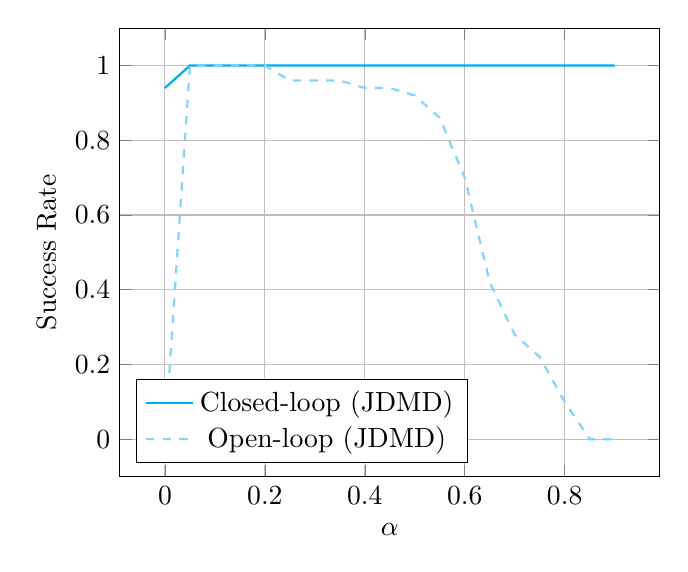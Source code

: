 % Recommended preamble:
\begin{tikzpicture}
\begin{axis}[xmajorgrids, ymajorgrids, xlabel={$\alpha$}, ylabel={Success Rate}, legend pos={south west}]
    \addplot+[no marks, very thick, color={cyan}, solid, thick]
        coordinates {
            (0.0,0.94)
            (0.05,1.0)
            (0.1,1.0)
            (0.15,1.0)
            (0.2,1.0)
            (0.25,1.0)
            (0.3,1.0)
            (0.35,1.0)
            (0.4,1.0)
            (0.45,1.0)
            (0.5,1.0)
            (0.55,1.0)
            (0.6,1.0)
            (0.65,1.0)
            (0.7,1.0)
            (0.75,1.0)
            (0.8,1.0)
            (0.85,1.0)
            (0.9,1.0)
        }
        ;
    \addplot+[no marks, very thick, cyan!50, dashed, thick]
        coordinates {
            (0.0,0.0)
            (0.05,1.0)
            (0.1,1.0)
            (0.15,1.0)
            (0.2,1.0)
            (0.25,0.96)
            (0.3,0.96)
            (0.35,0.96)
            (0.4,0.94)
            (0.45,0.94)
            (0.5,0.92)
            (0.55,0.86)
            (0.6,0.7)
            (0.65,0.42)
            (0.7,0.28)
            (0.75,0.22)
            (0.8,0.1)
            (0.85,0.0)
            (0.9,0.0)
        }
        ;
    \legend{{Closed-loop (JDMD)},{Open-loop (JDMD)}}
\end{axis}
\end{tikzpicture}
